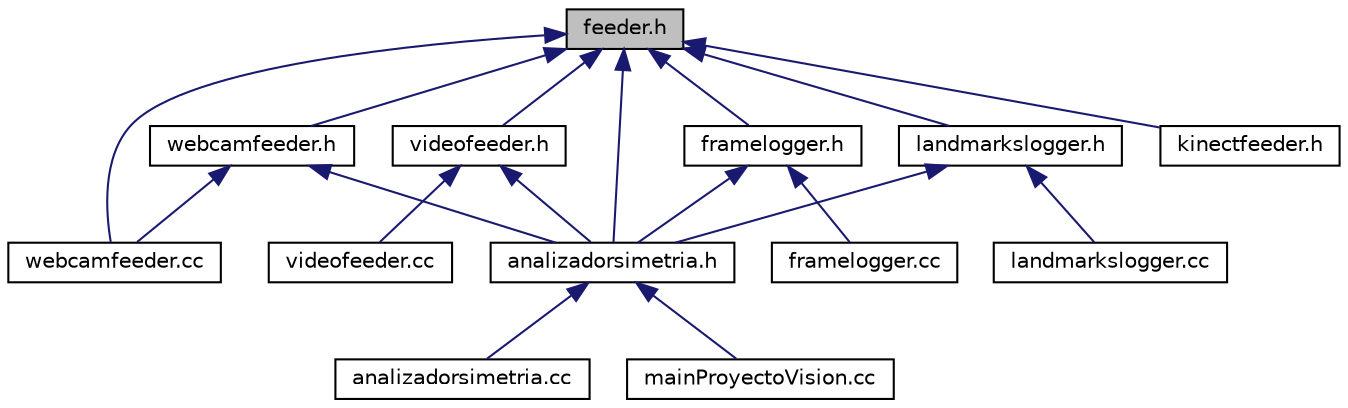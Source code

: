digraph "feeder.h"
{
 // LATEX_PDF_SIZE
  edge [fontname="Helvetica",fontsize="10",labelfontname="Helvetica",labelfontsize="10"];
  node [fontname="Helvetica",fontsize="10",shape=record];
  Node1 [label="feeder.h",height=0.2,width=0.4,color="black", fillcolor="grey75", style="filled", fontcolor="black",tooltip="Archivo de cabecera de la clase abstracta Feeder."];
  Node1 -> Node2 [dir="back",color="midnightblue",fontsize="10",style="solid",fontname="Helvetica"];
  Node2 [label="analizadorsimetria.h",height=0.2,width=0.4,color="black", fillcolor="white", style="filled",URL="$analizadorsimetria_8h.html",tooltip="Archivo de cabecera de la clase base del proyecto."];
  Node2 -> Node3 [dir="back",color="midnightblue",fontsize="10",style="solid",fontname="Helvetica"];
  Node3 [label="analizadorsimetria.cc",height=0.2,width=0.4,color="black", fillcolor="white", style="filled",URL="$analizadorsimetria_8cc.html",tooltip=" "];
  Node2 -> Node4 [dir="back",color="midnightblue",fontsize="10",style="solid",fontname="Helvetica"];
  Node4 [label="mainProyectoVision.cc",height=0.2,width=0.4,color="black", fillcolor="white", style="filled",URL="$main_proyecto_vision_8cc.html",tooltip="Archivo con un programa ejemplificando el uso de la clase AnalizadorSimetria."];
  Node1 -> Node5 [dir="back",color="midnightblue",fontsize="10",style="solid",fontname="Helvetica"];
  Node5 [label="webcamfeeder.h",height=0.2,width=0.4,color="black", fillcolor="white", style="filled",URL="$webcamfeeder_8h.html",tooltip="Declaracion de la clase concreta WebcamFeeder."];
  Node5 -> Node2 [dir="back",color="midnightblue",fontsize="10",style="solid",fontname="Helvetica"];
  Node5 -> Node6 [dir="back",color="midnightblue",fontsize="10",style="solid",fontname="Helvetica"];
  Node6 [label="webcamfeeder.cc",height=0.2,width=0.4,color="black", fillcolor="white", style="filled",URL="$webcamfeeder_8cc.html",tooltip="implementacion de la clase concreta WebcamFeeder"];
  Node1 -> Node7 [dir="back",color="midnightblue",fontsize="10",style="solid",fontname="Helvetica"];
  Node7 [label="videofeeder.h",height=0.2,width=0.4,color="black", fillcolor="white", style="filled",URL="$videofeeder_8h.html",tooltip="Archivo de cabecera de la clase concreta VideoFeeder."];
  Node7 -> Node2 [dir="back",color="midnightblue",fontsize="10",style="solid",fontname="Helvetica"];
  Node7 -> Node8 [dir="back",color="midnightblue",fontsize="10",style="solid",fontname="Helvetica"];
  Node8 [label="videofeeder.cc",height=0.2,width=0.4,color="black", fillcolor="white", style="filled",URL="$videofeeder_8cc.html",tooltip="Implementacion de la clase concreta VideoFeeder."];
  Node1 -> Node9 [dir="back",color="midnightblue",fontsize="10",style="solid",fontname="Helvetica"];
  Node9 [label="framelogger.h",height=0.2,width=0.4,color="black", fillcolor="white", style="filled",URL="$framelogger_8h.html",tooltip="Archivo de cabecera de la clase FrameLogger."];
  Node9 -> Node2 [dir="back",color="midnightblue",fontsize="10",style="solid",fontname="Helvetica"];
  Node9 -> Node10 [dir="back",color="midnightblue",fontsize="10",style="solid",fontname="Helvetica"];
  Node10 [label="framelogger.cc",height=0.2,width=0.4,color="black", fillcolor="white", style="filled",URL="$framelogger_8cc.html",tooltip="Implementacion de la clase FrameLogger."];
  Node1 -> Node11 [dir="back",color="midnightblue",fontsize="10",style="solid",fontname="Helvetica"];
  Node11 [label="landmarkslogger.h",height=0.2,width=0.4,color="black", fillcolor="white", style="filled",URL="$landmarkslogger_8h.html",tooltip="Archivo de cabecera de la clase LandmarksLogger."];
  Node11 -> Node2 [dir="back",color="midnightblue",fontsize="10",style="solid",fontname="Helvetica"];
  Node11 -> Node12 [dir="back",color="midnightblue",fontsize="10",style="solid",fontname="Helvetica"];
  Node12 [label="landmarkslogger.cc",height=0.2,width=0.4,color="black", fillcolor="white", style="filled",URL="$landmarkslogger_8cc.html",tooltip="Implementacion de la clase LandmarksLogger."];
  Node1 -> Node13 [dir="back",color="midnightblue",fontsize="10",style="solid",fontname="Helvetica"];
  Node13 [label="kinectfeeder.h",height=0.2,width=0.4,color="black", fillcolor="white", style="filled",URL="$kinectfeeder_8h.html",tooltip="Archivo de cabecera de la clase concreta KinectFeeder."];
  Node1 -> Node6 [dir="back",color="midnightblue",fontsize="10",style="solid",fontname="Helvetica"];
}
